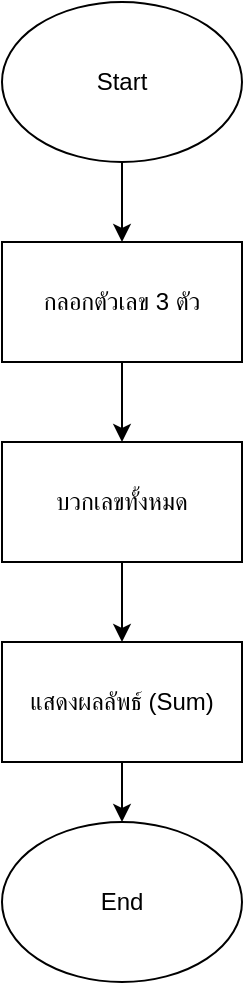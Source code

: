 <mxfile version="28.2.5">
  <diagram name="Page-1" id="O3saW3UVsV8dm7cbKEJK">
    <mxGraphModel dx="1426" dy="777" grid="1" gridSize="10" guides="1" tooltips="1" connect="1" arrows="1" fold="1" page="1" pageScale="1" pageWidth="827" pageHeight="1169" math="0" shadow="0">
      <root>
        <mxCell id="0" />
        <mxCell id="1" parent="0" />
        <mxCell id="1JbwSRb321JDhPGVlAyv-4" value="" style="edgeStyle=orthogonalEdgeStyle;rounded=0;orthogonalLoop=1;jettySize=auto;html=1;" edge="1" parent="1" source="1JbwSRb321JDhPGVlAyv-1" target="1JbwSRb321JDhPGVlAyv-3">
          <mxGeometry relative="1" as="geometry" />
        </mxCell>
        <mxCell id="1JbwSRb321JDhPGVlAyv-1" value="Start" style="ellipse;whiteSpace=wrap;html=1;" vertex="1" parent="1">
          <mxGeometry x="370" y="130" width="120" height="80" as="geometry" />
        </mxCell>
        <mxCell id="1JbwSRb321JDhPGVlAyv-2" value="End" style="ellipse;whiteSpace=wrap;html=1;" vertex="1" parent="1">
          <mxGeometry x="370" y="540" width="120" height="80" as="geometry" />
        </mxCell>
        <mxCell id="1JbwSRb321JDhPGVlAyv-6" value="" style="edgeStyle=orthogonalEdgeStyle;rounded=0;orthogonalLoop=1;jettySize=auto;html=1;" edge="1" parent="1" source="1JbwSRb321JDhPGVlAyv-3" target="1JbwSRb321JDhPGVlAyv-5">
          <mxGeometry relative="1" as="geometry" />
        </mxCell>
        <mxCell id="1JbwSRb321JDhPGVlAyv-3" value="กลอกตัวเลข 3 ตัว" style="rounded=0;whiteSpace=wrap;html=1;" vertex="1" parent="1">
          <mxGeometry x="370" y="250" width="120" height="60" as="geometry" />
        </mxCell>
        <mxCell id="1JbwSRb321JDhPGVlAyv-8" value="" style="edgeStyle=orthogonalEdgeStyle;rounded=0;orthogonalLoop=1;jettySize=auto;html=1;" edge="1" parent="1" source="1JbwSRb321JDhPGVlAyv-5" target="1JbwSRb321JDhPGVlAyv-7">
          <mxGeometry relative="1" as="geometry" />
        </mxCell>
        <mxCell id="1JbwSRb321JDhPGVlAyv-5" value="บวกเลขทั้งหมด" style="rounded=0;whiteSpace=wrap;html=1;" vertex="1" parent="1">
          <mxGeometry x="370" y="350" width="120" height="60" as="geometry" />
        </mxCell>
        <mxCell id="1JbwSRb321JDhPGVlAyv-9" value="" style="edgeStyle=orthogonalEdgeStyle;rounded=0;orthogonalLoop=1;jettySize=auto;html=1;" edge="1" parent="1" source="1JbwSRb321JDhPGVlAyv-7" target="1JbwSRb321JDhPGVlAyv-2">
          <mxGeometry relative="1" as="geometry" />
        </mxCell>
        <mxCell id="1JbwSRb321JDhPGVlAyv-7" value="แสดงผลลัพธ์ (Sum)" style="rounded=0;whiteSpace=wrap;html=1;" vertex="1" parent="1">
          <mxGeometry x="370" y="450" width="120" height="60" as="geometry" />
        </mxCell>
      </root>
    </mxGraphModel>
  </diagram>
</mxfile>
